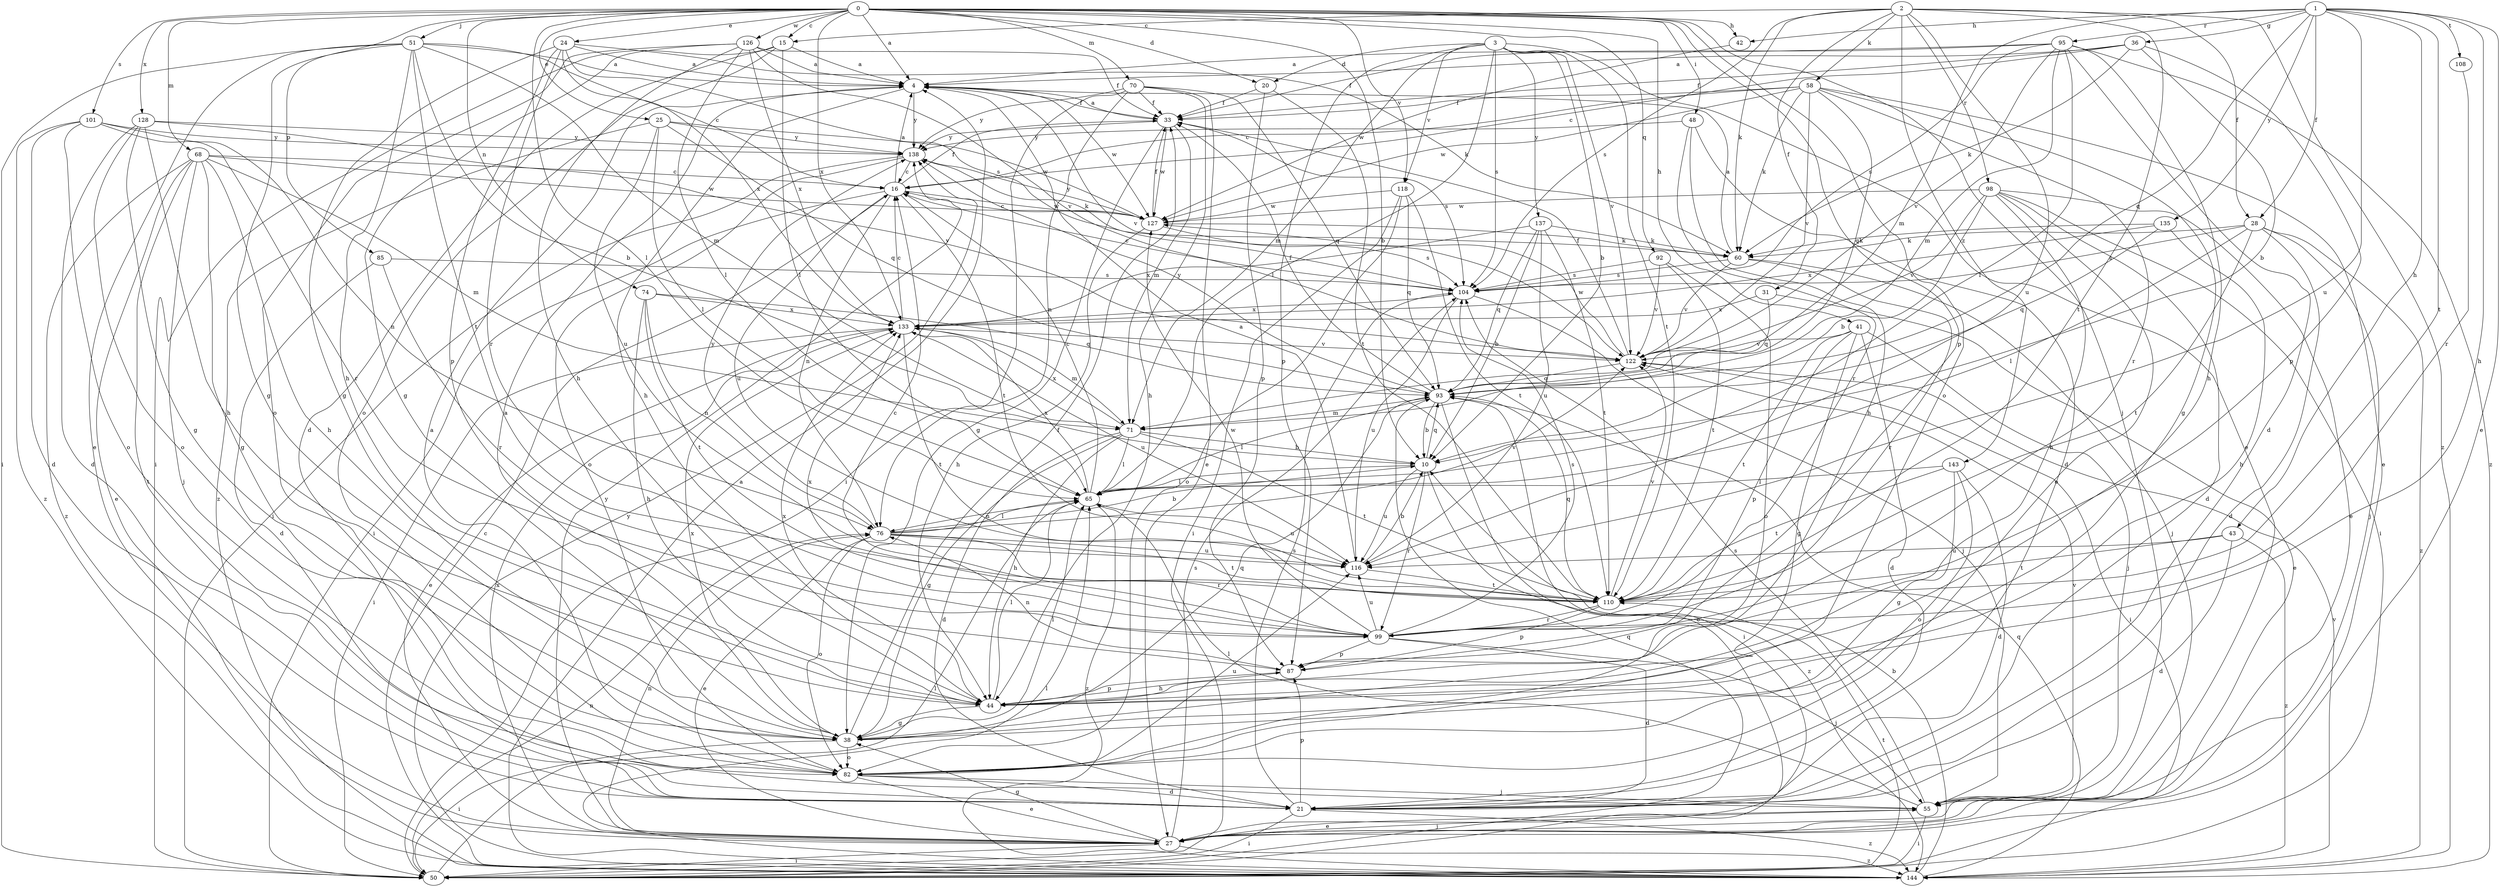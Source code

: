 strict digraph  {
0;
1;
2;
3;
4;
10;
15;
16;
20;
21;
24;
25;
27;
28;
31;
33;
36;
38;
41;
42;
43;
44;
48;
50;
51;
55;
58;
60;
65;
68;
70;
71;
74;
76;
82;
85;
87;
92;
93;
95;
98;
99;
101;
104;
108;
110;
116;
118;
122;
126;
127;
128;
133;
135;
137;
138;
143;
144;
0 -> 4  [label=a];
0 -> 10  [label=b];
0 -> 15  [label=c];
0 -> 20  [label=d];
0 -> 24  [label=e];
0 -> 25  [label=e];
0 -> 41  [label=h];
0 -> 42  [label=h];
0 -> 48  [label=i];
0 -> 51  [label=j];
0 -> 55  [label=j];
0 -> 65  [label=l];
0 -> 68  [label=m];
0 -> 70  [label=m];
0 -> 74  [label=n];
0 -> 82  [label=o];
0 -> 85  [label=p];
0 -> 87  [label=p];
0 -> 92  [label=q];
0 -> 101  [label=s];
0 -> 118  [label=v];
0 -> 126  [label=w];
0 -> 128  [label=x];
0 -> 133  [label=x];
1 -> 27  [label=e];
1 -> 28  [label=f];
1 -> 36  [label=g];
1 -> 42  [label=h];
1 -> 43  [label=h];
1 -> 44  [label=h];
1 -> 71  [label=m];
1 -> 93  [label=q];
1 -> 95  [label=r];
1 -> 108  [label=t];
1 -> 110  [label=t];
1 -> 116  [label=u];
1 -> 135  [label=y];
2 -> 15  [label=c];
2 -> 28  [label=f];
2 -> 31  [label=f];
2 -> 58  [label=k];
2 -> 60  [label=k];
2 -> 98  [label=r];
2 -> 104  [label=s];
2 -> 110  [label=t];
2 -> 116  [label=u];
2 -> 143  [label=z];
2 -> 144  [label=z];
3 -> 10  [label=b];
3 -> 20  [label=d];
3 -> 27  [label=e];
3 -> 65  [label=l];
3 -> 71  [label=m];
3 -> 87  [label=p];
3 -> 104  [label=s];
3 -> 110  [label=t];
3 -> 118  [label=v];
3 -> 122  [label=v];
3 -> 137  [label=y];
4 -> 33  [label=f];
4 -> 44  [label=h];
4 -> 122  [label=v];
4 -> 127  [label=w];
4 -> 138  [label=y];
10 -> 65  [label=l];
10 -> 93  [label=q];
10 -> 99  [label=r];
10 -> 116  [label=u];
10 -> 144  [label=z];
15 -> 4  [label=a];
15 -> 21  [label=d];
15 -> 50  [label=i];
15 -> 65  [label=l];
15 -> 82  [label=o];
16 -> 4  [label=a];
16 -> 33  [label=f];
16 -> 50  [label=i];
16 -> 76  [label=n];
16 -> 110  [label=t];
16 -> 116  [label=u];
16 -> 127  [label=w];
20 -> 33  [label=f];
20 -> 87  [label=p];
20 -> 110  [label=t];
21 -> 50  [label=i];
21 -> 87  [label=p];
21 -> 104  [label=s];
21 -> 144  [label=z];
24 -> 4  [label=a];
24 -> 38  [label=g];
24 -> 60  [label=k];
24 -> 87  [label=p];
24 -> 99  [label=r];
24 -> 104  [label=s];
24 -> 133  [label=x];
25 -> 65  [label=l];
25 -> 93  [label=q];
25 -> 116  [label=u];
25 -> 127  [label=w];
25 -> 138  [label=y];
25 -> 144  [label=z];
27 -> 38  [label=g];
27 -> 50  [label=i];
27 -> 55  [label=j];
27 -> 76  [label=n];
27 -> 104  [label=s];
27 -> 133  [label=x];
27 -> 138  [label=y];
27 -> 144  [label=z];
28 -> 21  [label=d];
28 -> 55  [label=j];
28 -> 60  [label=k];
28 -> 65  [label=l];
28 -> 104  [label=s];
28 -> 110  [label=t];
28 -> 144  [label=z];
31 -> 27  [label=e];
31 -> 93  [label=q];
31 -> 133  [label=x];
33 -> 4  [label=a];
33 -> 38  [label=g];
33 -> 71  [label=m];
33 -> 104  [label=s];
33 -> 127  [label=w];
33 -> 138  [label=y];
36 -> 4  [label=a];
36 -> 10  [label=b];
36 -> 16  [label=c];
36 -> 33  [label=f];
36 -> 60  [label=k];
36 -> 87  [label=p];
38 -> 4  [label=a];
38 -> 33  [label=f];
38 -> 50  [label=i];
38 -> 65  [label=l];
38 -> 82  [label=o];
38 -> 93  [label=q];
38 -> 133  [label=x];
41 -> 21  [label=d];
41 -> 38  [label=g];
41 -> 55  [label=j];
41 -> 87  [label=p];
41 -> 110  [label=t];
41 -> 122  [label=v];
42 -> 127  [label=w];
43 -> 21  [label=d];
43 -> 110  [label=t];
43 -> 116  [label=u];
43 -> 144  [label=z];
44 -> 38  [label=g];
44 -> 65  [label=l];
44 -> 87  [label=p];
44 -> 133  [label=x];
48 -> 21  [label=d];
48 -> 44  [label=h];
48 -> 99  [label=r];
48 -> 138  [label=y];
50 -> 65  [label=l];
50 -> 76  [label=n];
50 -> 93  [label=q];
50 -> 110  [label=t];
51 -> 4  [label=a];
51 -> 10  [label=b];
51 -> 16  [label=c];
51 -> 27  [label=e];
51 -> 38  [label=g];
51 -> 44  [label=h];
51 -> 50  [label=i];
51 -> 71  [label=m];
51 -> 110  [label=t];
55 -> 27  [label=e];
55 -> 50  [label=i];
55 -> 65  [label=l];
55 -> 104  [label=s];
55 -> 122  [label=v];
58 -> 16  [label=c];
58 -> 27  [label=e];
58 -> 33  [label=f];
58 -> 38  [label=g];
58 -> 60  [label=k];
58 -> 93  [label=q];
58 -> 99  [label=r];
58 -> 122  [label=v];
58 -> 127  [label=w];
60 -> 4  [label=a];
60 -> 55  [label=j];
60 -> 99  [label=r];
60 -> 104  [label=s];
60 -> 122  [label=v];
65 -> 16  [label=c];
65 -> 76  [label=n];
65 -> 116  [label=u];
65 -> 133  [label=x];
65 -> 144  [label=z];
68 -> 16  [label=c];
68 -> 27  [label=e];
68 -> 38  [label=g];
68 -> 44  [label=h];
68 -> 55  [label=j];
68 -> 71  [label=m];
68 -> 127  [label=w];
68 -> 144  [label=z];
68 -> 21  [label=t];
70 -> 27  [label=e];
70 -> 33  [label=f];
70 -> 44  [label=h];
70 -> 50  [label=i];
70 -> 76  [label=n];
70 -> 93  [label=q];
70 -> 138  [label=y];
71 -> 10  [label=b];
71 -> 21  [label=d];
71 -> 38  [label=g];
71 -> 44  [label=h];
71 -> 65  [label=l];
71 -> 110  [label=t];
71 -> 133  [label=x];
74 -> 44  [label=h];
74 -> 76  [label=n];
74 -> 93  [label=q];
74 -> 110  [label=t];
74 -> 133  [label=x];
76 -> 10  [label=b];
76 -> 27  [label=e];
76 -> 65  [label=l];
76 -> 82  [label=o];
76 -> 99  [label=r];
76 -> 110  [label=t];
76 -> 116  [label=u];
76 -> 122  [label=v];
76 -> 138  [label=y];
82 -> 4  [label=a];
82 -> 21  [label=d];
82 -> 27  [label=e];
82 -> 55  [label=j];
82 -> 116  [label=u];
85 -> 21  [label=d];
85 -> 99  [label=r];
85 -> 104  [label=s];
87 -> 44  [label=h];
87 -> 76  [label=n];
92 -> 82  [label=o];
92 -> 104  [label=s];
92 -> 110  [label=t];
92 -> 122  [label=v];
93 -> 10  [label=b];
93 -> 27  [label=e];
93 -> 33  [label=f];
93 -> 50  [label=i];
93 -> 65  [label=l];
93 -> 71  [label=m];
93 -> 138  [label=y];
95 -> 4  [label=a];
95 -> 21  [label=d];
95 -> 33  [label=f];
95 -> 44  [label=h];
95 -> 65  [label=l];
95 -> 71  [label=m];
95 -> 104  [label=s];
95 -> 122  [label=v];
95 -> 144  [label=z];
98 -> 10  [label=b];
98 -> 21  [label=d];
98 -> 27  [label=e];
98 -> 44  [label=h];
98 -> 50  [label=i];
98 -> 82  [label=o];
98 -> 122  [label=v];
98 -> 127  [label=w];
99 -> 16  [label=c];
99 -> 21  [label=d];
99 -> 55  [label=j];
99 -> 87  [label=p];
99 -> 104  [label=s];
99 -> 116  [label=u];
99 -> 127  [label=w];
99 -> 133  [label=x];
101 -> 21  [label=d];
101 -> 76  [label=n];
101 -> 82  [label=o];
101 -> 99  [label=r];
101 -> 138  [label=y];
101 -> 144  [label=z];
104 -> 16  [label=c];
104 -> 55  [label=j];
104 -> 116  [label=u];
104 -> 133  [label=x];
108 -> 99  [label=r];
110 -> 87  [label=p];
110 -> 93  [label=q];
110 -> 99  [label=r];
110 -> 122  [label=v];
116 -> 4  [label=a];
116 -> 10  [label=b];
116 -> 110  [label=t];
118 -> 50  [label=i];
118 -> 82  [label=o];
118 -> 93  [label=q];
118 -> 110  [label=t];
118 -> 127  [label=w];
122 -> 33  [label=f];
122 -> 50  [label=i];
122 -> 93  [label=q];
122 -> 127  [label=w];
126 -> 4  [label=a];
126 -> 33  [label=f];
126 -> 38  [label=g];
126 -> 44  [label=h];
126 -> 65  [label=l];
126 -> 82  [label=o];
126 -> 122  [label=v];
126 -> 133  [label=x];
127 -> 16  [label=c];
127 -> 33  [label=f];
127 -> 44  [label=h];
127 -> 60  [label=k];
127 -> 104  [label=s];
127 -> 138  [label=y];
128 -> 21  [label=d];
128 -> 38  [label=g];
128 -> 44  [label=h];
128 -> 82  [label=o];
128 -> 122  [label=v];
128 -> 138  [label=y];
133 -> 16  [label=c];
133 -> 27  [label=e];
133 -> 50  [label=i];
133 -> 71  [label=m];
133 -> 110  [label=t];
133 -> 116  [label=u];
133 -> 122  [label=v];
135 -> 44  [label=h];
135 -> 60  [label=k];
135 -> 93  [label=q];
135 -> 133  [label=x];
137 -> 10  [label=b];
137 -> 60  [label=k];
137 -> 93  [label=q];
137 -> 110  [label=t];
137 -> 116  [label=u];
137 -> 133  [label=x];
138 -> 16  [label=c];
138 -> 50  [label=i];
138 -> 60  [label=k];
138 -> 82  [label=o];
143 -> 21  [label=d];
143 -> 38  [label=g];
143 -> 65  [label=l];
143 -> 82  [label=o];
143 -> 110  [label=t];
144 -> 4  [label=a];
144 -> 10  [label=b];
144 -> 16  [label=c];
144 -> 65  [label=l];
144 -> 93  [label=q];
144 -> 122  [label=v];
144 -> 138  [label=y];
}
